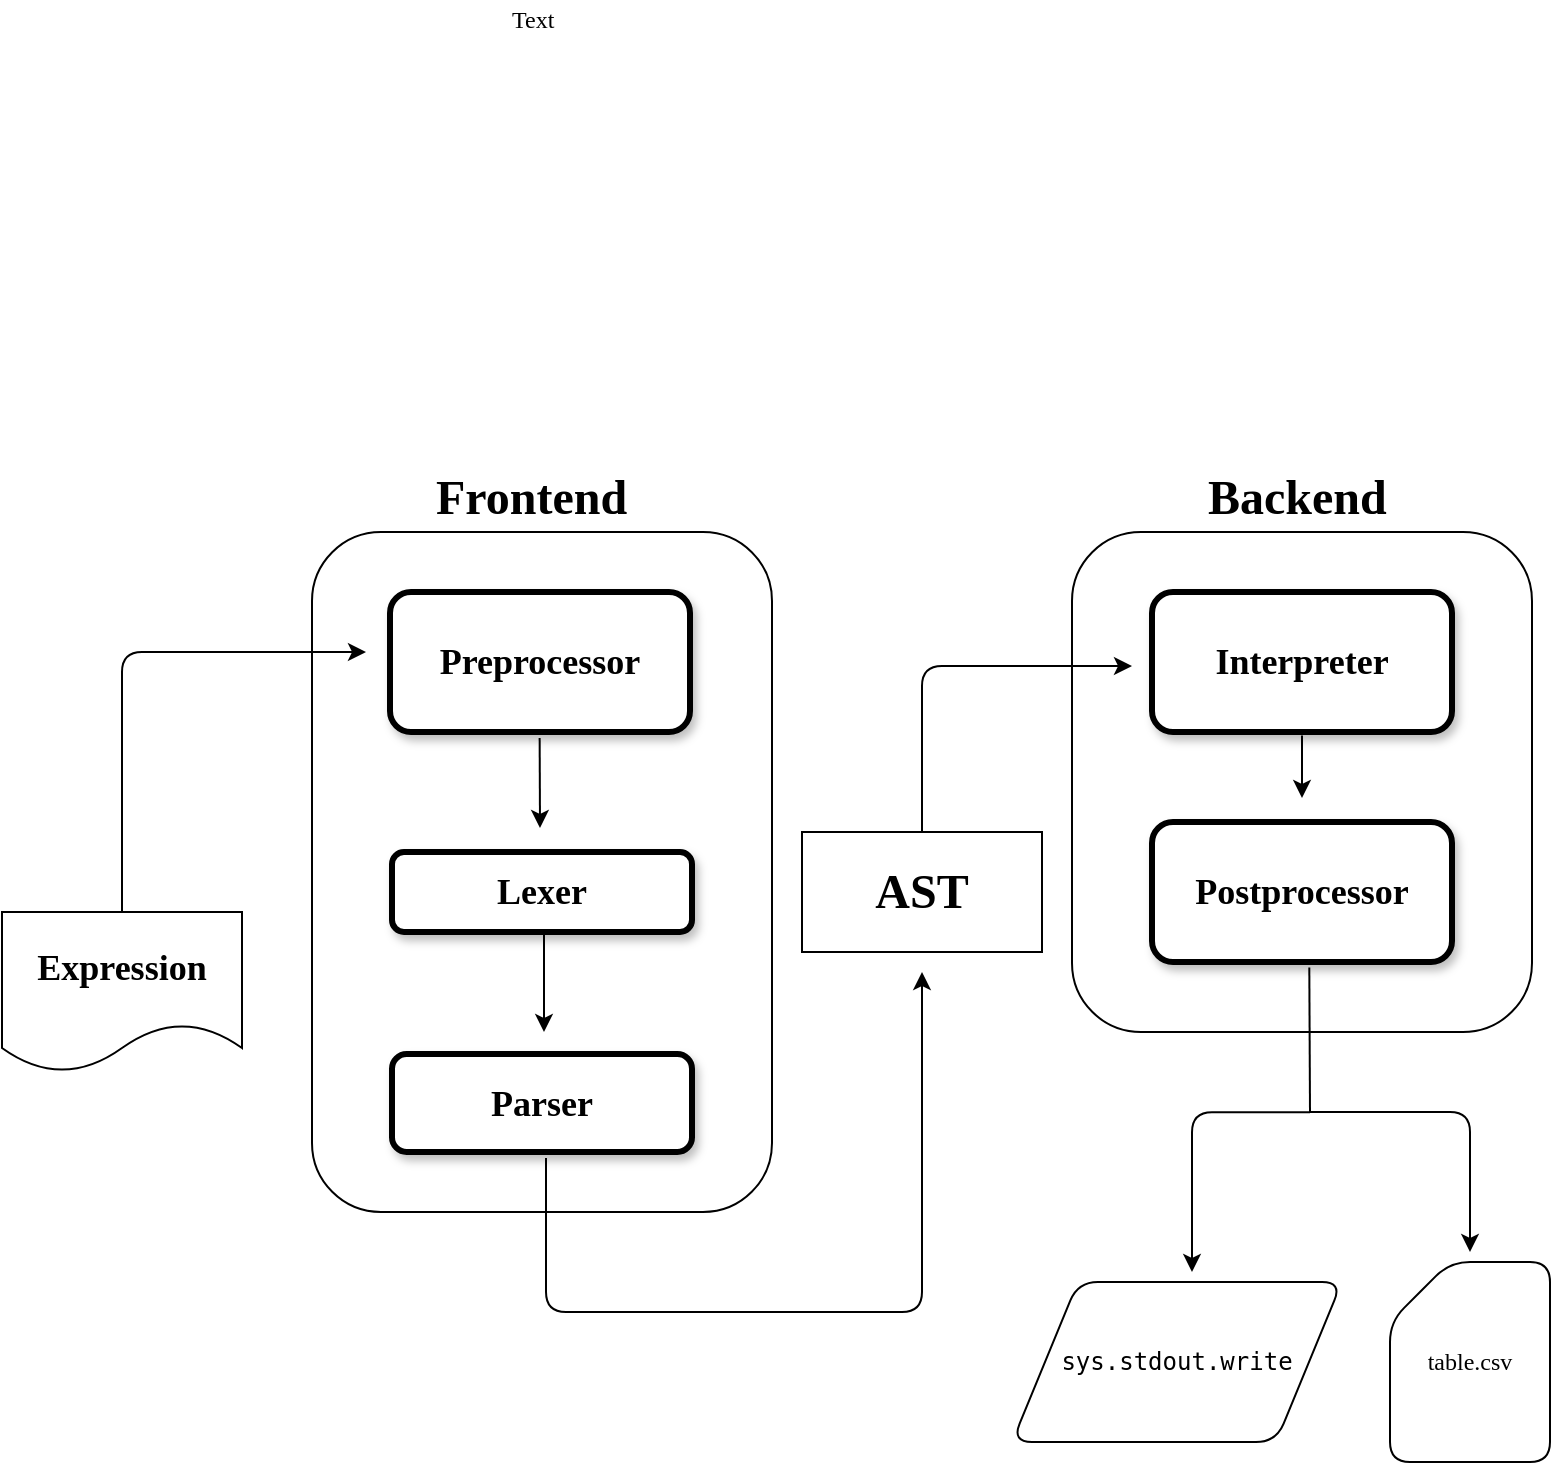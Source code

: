 <mxGraphModel dx="2481" dy="2576" grid="1" gridSize="10" guides="1" tooltips="1" connect="1" arrows="1" fold="1" page="1" pageScale="1" pageWidth="850" pageHeight="1100" background="#ffffff"><root><mxCell id="0"/><mxCell id="1" parent="0"/><mxCell id="5" value="" style="rounded=1;whiteSpace=wrap;html=1;shadow=0;gradientColor=none;fontFamily=B612;" vertex="1" parent="1"><mxGeometry x="180" y="100" width="230" height="340" as="geometry"/></mxCell><mxCell id="6" value="&lt;h1&gt;Frontend&lt;/h1&gt;" style="text;html=1;resizable=0;points=[];autosize=1;align=left;verticalAlign=top;spacingTop=-4;fontFamily=&lt;link rel=&quot;preconnect&quot; href=&quot;https://fonts.googleapis.com&quot;&gt;;" vertex="1" parent="1"><mxGeometry x="240" y="50" width="110" height="50" as="geometry"/></mxCell><mxCell id="8" value="&lt;h2&gt;Expression&lt;/h2&gt;" style="shape=document;whiteSpace=wrap;html=1;boundedLbl=1;rounded=1;shadow=0;gradientColor=none;fontFamily=https://fonts.googleapis.com;" vertex="1" parent="1"><mxGeometry x="25" y="290" width="120" height="80" as="geometry"/></mxCell><mxCell id="4" value="&lt;h2&gt;Preprocessor&lt;/h2&gt;" style="rounded=1;whiteSpace=wrap;html=1;fontFamily=https://fonts.googleapis.com;horizontal=1;spacing=3;shadow=1;gradientColor=none;perimeterSpacing=12;strokeWidth=3;glass=0;comic=0;" vertex="1" parent="1"><mxGeometry x="219" y="130" width="150" height="70" as="geometry"/></mxCell><mxCell id="13" value="&lt;h2&gt;Lexer&lt;/h2&gt;" style="rounded=1;whiteSpace=wrap;html=1;fontFamily=https://fonts.googleapis.com;horizontal=1;spacing=3;shadow=1;gradientColor=none;perimeterSpacing=12;strokeWidth=3;glass=0;comic=0;" vertex="1" parent="1"><mxGeometry x="220" y="260" width="150" height="40" as="geometry"/></mxCell><mxCell id="14" value="&lt;h2&gt;Parser&lt;/h2&gt;" style="rounded=1;whiteSpace=wrap;html=1;fontFamily=https://fonts.googleapis.com;horizontal=1;spacing=3;shadow=1;gradientColor=none;perimeterSpacing=12;strokeWidth=3;glass=0;comic=0;" vertex="1" parent="1"><mxGeometry x="220" y="361" width="150" height="49" as="geometry"/></mxCell><mxCell id="16" value="" style="endArrow=classic;html=1;fontFamily=https://fonts.googleapis.com;exitX=0.499;exitY=0.904;exitPerimeter=0;" edge="1" parent="1" source="4"><mxGeometry width="50" height="50" relative="1" as="geometry"><mxPoint x="294" y="220" as="sourcePoint"/><mxPoint x="294" y="248" as="targetPoint"/></mxGeometry></mxCell><mxCell id="19" value="" style="endArrow=classic;html=1;fontFamily=https://fonts.googleapis.com;" edge="1" parent="1"><mxGeometry width="50" height="50" relative="1" as="geometry"><mxPoint x="296" y="301" as="sourcePoint"/><mxPoint x="296" y="350" as="targetPoint"/></mxGeometry></mxCell><mxCell id="21" value="" style="edgeStyle=segmentEdgeStyle;endArrow=classic;html=1;fontFamily=https://fonts.googleapis.com;exitX=0.5;exitY=0;" edge="1" parent="1" source="8" target="4"><mxGeometry width="50" height="50" relative="1" as="geometry"><mxPoint x="30" y="510" as="sourcePoint"/><mxPoint x="160" y="170" as="targetPoint"/><Array as="points"><mxPoint x="85" y="160"/></Array></mxGeometry></mxCell><mxCell id="22" value="&lt;h1&gt;Backend&lt;/h1&gt;" style="text;html=1;resizable=0;points=[];autosize=1;align=left;verticalAlign=top;spacingTop=-4;fontFamily=&lt;link rel=&quot;preconnect&quot; href=&quot;https://fonts.googleapis.com&quot;&gt;;" vertex="1" parent="1"><mxGeometry x="626" y="50" width="120" height="50" as="geometry"/></mxCell><mxCell id="23" value="" style="rounded=1;whiteSpace=wrap;html=1;shadow=0;gradientColor=none;fontFamily=B612;" vertex="1" parent="1"><mxGeometry x="560" y="100" width="230" height="250" as="geometry"/></mxCell><mxCell id="26" value="&lt;h2&gt;Interpreter&lt;/h2&gt;" style="rounded=1;whiteSpace=wrap;html=1;fontFamily=https://fonts.googleapis.com;horizontal=1;spacing=3;shadow=1;gradientColor=none;perimeterSpacing=12;strokeWidth=3;glass=0;comic=0;" vertex="1" parent="1"><mxGeometry x="600" y="130" width="150" height="70" as="geometry"/></mxCell><mxCell id="27" value="&lt;h2&gt;Postprocessor&lt;/h2&gt;" style="rounded=1;whiteSpace=wrap;html=1;fontFamily=https://fonts.googleapis.com;horizontal=1;spacing=3;shadow=1;gradientColor=none;perimeterSpacing=12;strokeWidth=3;glass=0;comic=0;" vertex="1" parent="1"><mxGeometry x="600" y="245" width="150" height="70" as="geometry"/></mxCell><mxCell id="28" value="" style="endArrow=classic;html=1;fontFamily=https://fonts.googleapis.com;exitX=0.5;exitY=0.891;exitPerimeter=0;" edge="1" parent="1" source="26" target="27"><mxGeometry width="50" height="50" relative="1" as="geometry"><mxPoint x="306" y="311" as="sourcePoint"/><mxPoint x="686" y="233" as="targetPoint"/></mxGeometry></mxCell><mxCell id="30" value="" style="edgeStyle=segmentEdgeStyle;endArrow=classic;html=1;fontFamily=https://fonts.googleapis.com;exitX=0.511;exitY=0.877;exitPerimeter=0;" edge="1" parent="1"><mxGeometry width="50" height="50" relative="1" as="geometry"><mxPoint x="297" y="413" as="sourcePoint"/><mxPoint x="485" y="320" as="targetPoint"/><Array as="points"><mxPoint x="297" y="490"/><mxPoint x="485" y="490"/></Array></mxGeometry></mxCell><mxCell id="32" value="&lt;h1&gt;AST&lt;/h1&gt;" style="rounded=0;whiteSpace=wrap;html=1;shadow=0;glass=0;comic=0;strokeWidth=1;gradientColor=none;fontFamily=https://fonts.googleapis.com;" vertex="1" parent="1"><mxGeometry x="425" y="250" width="120" height="60" as="geometry"/></mxCell><mxCell id="33" value="" style="edgeStyle=elbowEdgeStyle;elbow=horizontal;endArrow=classic;html=1;fontFamily=https://fonts.googleapis.com;exitX=0.5;exitY=0;" edge="1" parent="1" source="32"><mxGeometry width="50" height="50" relative="1" as="geometry"><mxPoint x="270" y="570" as="sourcePoint"/><mxPoint x="590" y="167" as="targetPoint"/><Array as="points"><mxPoint x="485" y="210"/></Array></mxGeometry></mxCell><mxCell id="35" value="" style="endArrow=none;html=1;fontFamily=https://fonts.googleapis.com;entryX=0.521;entryY=0.901;entryPerimeter=0;" edge="1" parent="1" target="27"><mxGeometry width="50" height="50" relative="1" as="geometry"><mxPoint x="679" y="390" as="sourcePoint"/><mxPoint x="80" y="520" as="targetPoint"/></mxGeometry></mxCell><mxCell id="37" value="" style="edgeStyle=segmentEdgeStyle;endArrow=classic;html=1;fontFamily=https://fonts.googleapis.com;" edge="1" parent="1"><mxGeometry width="50" height="50" relative="1" as="geometry"><mxPoint x="679" y="390" as="sourcePoint"/><mxPoint x="759" y="460" as="targetPoint"/><Array as="points"><mxPoint x="759" y="390"/><mxPoint x="759" y="460"/></Array></mxGeometry></mxCell><mxCell id="38" value="" style="edgeStyle=segmentEdgeStyle;endArrow=classic;html=1;fontFamily=https://fonts.googleapis.com;" edge="1" parent="1"><mxGeometry width="50" height="50" relative="1" as="geometry"><mxPoint x="679.056" y="390.111" as="sourcePoint"/><mxPoint x="620" y="470" as="targetPoint"/><Array as="points"><mxPoint x="620" y="390"/></Array></mxGeometry></mxCell><mxCell id="39" value="table.csv" style="shape=card;whiteSpace=wrap;html=1;rounded=1;shadow=0;glass=0;comic=0;strokeWidth=1;gradientColor=none;fontFamily=https://fonts.googleapis.com;" vertex="1" parent="1"><mxGeometry x="719" y="465" width="80" height="100" as="geometry"/></mxCell><mxCell id="40" value="&lt;pre&gt;&lt;span&gt;sys.stdout.write&lt;/span&gt;&lt;/pre&gt;" style="shape=parallelogram;perimeter=parallelogramPerimeter;whiteSpace=wrap;html=1;rounded=1;shadow=0;glass=0;comic=0;strokeWidth=1;gradientColor=none;fontFamily=https://fonts.googleapis.com;" vertex="1" parent="1"><mxGeometry x="530" y="475" width="165" height="80" as="geometry"/></mxCell><mxCell id="47" value="Text" style="text;html=1;resizable=0;points=[];autosize=1;align=left;verticalAlign=top;spacingTop=-4;fontFamily=https://fonts.googleapis.com;" vertex="1" parent="1"><mxGeometry x="278" y="-166" width="40" height="10" as="geometry"/></mxCell></root></mxGraphModel>